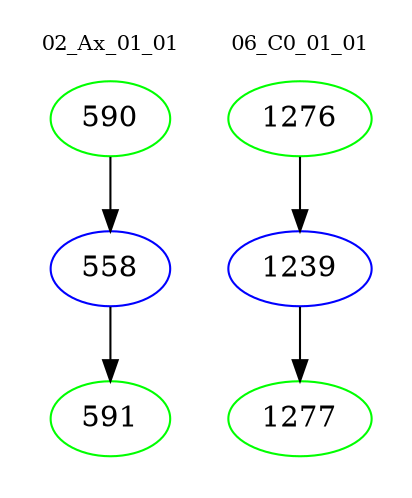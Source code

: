 digraph{
subgraph cluster_0 {
color = white
label = "02_Ax_01_01";
fontsize=10;
T0_590 [label="590", color="green"]
T0_590 -> T0_558 [color="black"]
T0_558 [label="558", color="blue"]
T0_558 -> T0_591 [color="black"]
T0_591 [label="591", color="green"]
}
subgraph cluster_1 {
color = white
label = "06_C0_01_01";
fontsize=10;
T1_1276 [label="1276", color="green"]
T1_1276 -> T1_1239 [color="black"]
T1_1239 [label="1239", color="blue"]
T1_1239 -> T1_1277 [color="black"]
T1_1277 [label="1277", color="green"]
}
}
